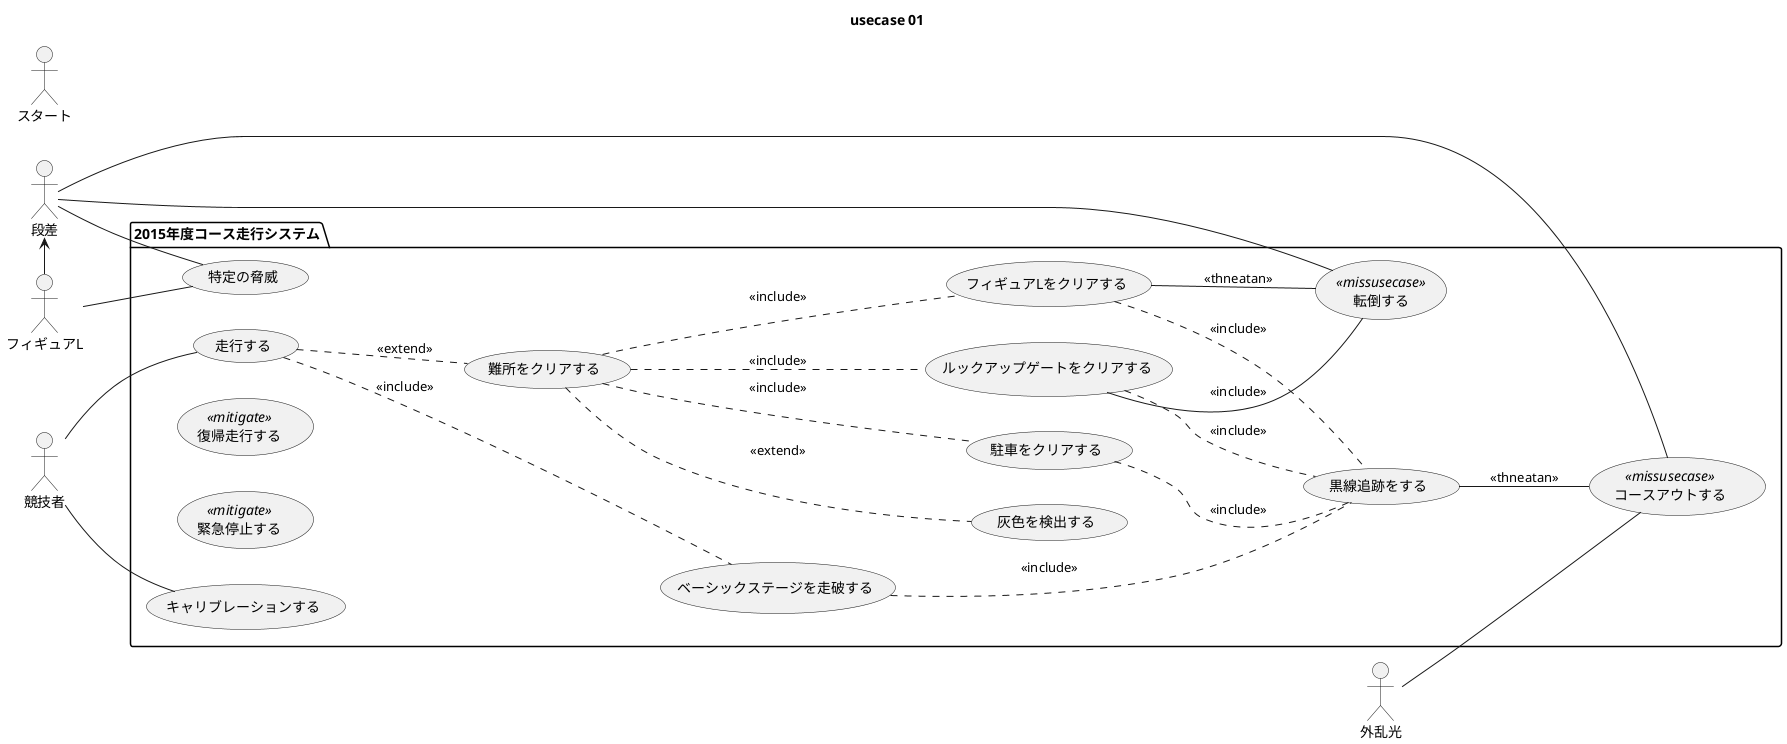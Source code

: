@startuml

title usecase 01

actor 競技者 as user
actor スタート as robo
actor 外乱光 as light
actor 段差 as ste
actor フィギュアL as figyuaL

left to right direction

package "2015年度コース走行システム" {

    usecase 走行する as run
    usecase 難所をクリアする as obs
    usecase キャリブレーションする as calib
    usecase ベーシックステージを走破する as basic
    usecase フィギュアLをクリアする as figy
    usecase ルックアップゲートをクリアする as gate
    usecase 駐車をクリアする as park
    usecase 黒線追跡をする as trace
    usecase 灰色を検出する as glay
    usecase 復帰走行する as buckrun <<mitigate>>
    usecase コースアウトする as courseout <<missusecase>>
    usecase 転倒する as invert <<missusecase>>
    usecase 緊急停止する as emargencystop <<mitigate>>
    usecase 特定の脅威 as trouble

}

user -- run
user -- calib
run  .. obs   : <<extend>>
run  .. basic : <<include>>
obs  .. figy  : <<include>>
obs  .. gate  : <<include>>
obs  .. park  : <<include>>
basic .. trace: <<include>>
park .. trace : <<include>>
gate .. trace : <<include>>
figy .. trace : <<include>>
obs .. glay   : <<extend>>

ste <- figyuaL
trace -- courseout : <<thneatan>>
figy  -- invert    : <<thneatan>>
gate  -- invert    : <<include>>
figyuaL -- trouble 
ste -- trouble
light -- courseout
ste -- courseout
invert -- ste

@enduml

